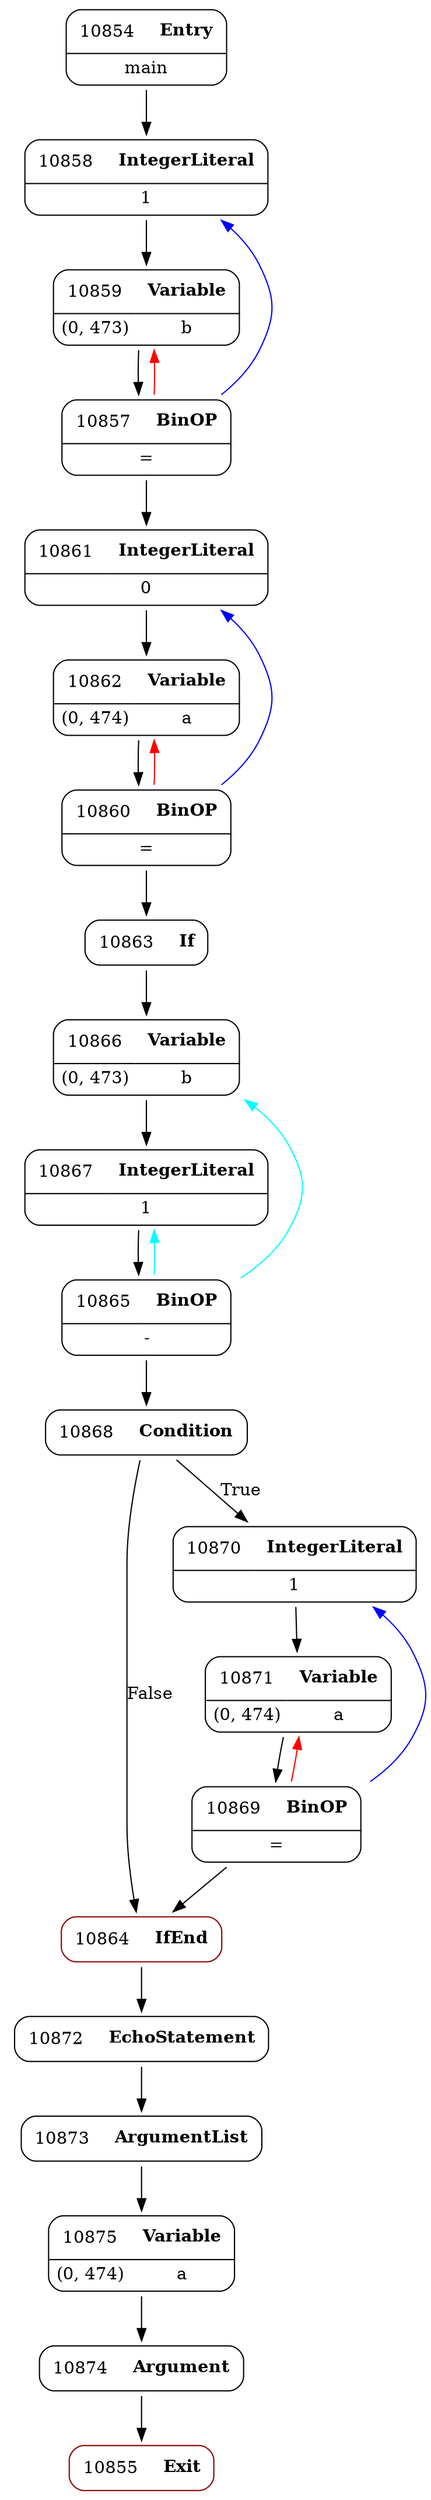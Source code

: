 digraph cfg {
node [shape=none];
10854 [label=<<TABLE border='1' cellspacing='0' cellpadding='10' style='rounded' ><TR><TD border='0'>10854</TD><TD border='0'><B>Entry</B></TD></TR><HR/><TR><TD border='0' cellpadding='5' colspan='2'>main</TD></TR></TABLE>>];
10854 -> 10858 [weight=2];
10855 [label=<<TABLE border='1' cellspacing='0' cellpadding='10' style='rounded'  color='#880000'><TR><TD border='0'>10855</TD><TD border='0'><B>Exit</B></TD></TR></TABLE>>];
10857 [label=<<TABLE border='1' cellspacing='0' cellpadding='10' style='rounded' ><TR><TD border='0'>10857</TD><TD border='0'><B>BinOP</B></TD></TR><HR/><TR><TD border='0' cellpadding='5' colspan='2'>=</TD></TR></TABLE>>];
10857 -> 10861 [weight=2];
10857 -> 10859 [constraint=false;color=red];
10857 -> 10858 [constraint=false;color=blue];
10858 [label=<<TABLE border='1' cellspacing='0' cellpadding='10' style='rounded' ><TR><TD border='0'>10858</TD><TD border='0'><B>IntegerLiteral</B></TD></TR><HR/><TR><TD border='0' cellpadding='5' colspan='2'>1</TD></TR></TABLE>>];
10858 -> 10859 [weight=2];
10859 [label=<<TABLE border='1' cellspacing='0' cellpadding='10' style='rounded' ><TR><TD border='0'>10859</TD><TD border='0'><B>Variable</B></TD></TR><HR/><TR><TD border='0' cellpadding='5'>(0, 473)</TD><TD border='0' cellpadding='5'>b</TD></TR></TABLE>>];
10859 -> 10857 [weight=2];
10860 [label=<<TABLE border='1' cellspacing='0' cellpadding='10' style='rounded' ><TR><TD border='0'>10860</TD><TD border='0'><B>BinOP</B></TD></TR><HR/><TR><TD border='0' cellpadding='5' colspan='2'>=</TD></TR></TABLE>>];
10860 -> 10863 [weight=2];
10860 -> 10862 [constraint=false;color=red];
10860 -> 10861 [constraint=false;color=blue];
10861 [label=<<TABLE border='1' cellspacing='0' cellpadding='10' style='rounded' ><TR><TD border='0'>10861</TD><TD border='0'><B>IntegerLiteral</B></TD></TR><HR/><TR><TD border='0' cellpadding='5' colspan='2'>0</TD></TR></TABLE>>];
10861 -> 10862 [weight=2];
10862 [label=<<TABLE border='1' cellspacing='0' cellpadding='10' style='rounded' ><TR><TD border='0'>10862</TD><TD border='0'><B>Variable</B></TD></TR><HR/><TR><TD border='0' cellpadding='5'>(0, 474)</TD><TD border='0' cellpadding='5'>a</TD></TR></TABLE>>];
10862 -> 10860 [weight=2];
10863 [label=<<TABLE border='1' cellspacing='0' cellpadding='10' style='rounded' ><TR><TD border='0'>10863</TD><TD border='0'><B>If</B></TD></TR></TABLE>>];
10863 -> 10866 [weight=2];
10864 [label=<<TABLE border='1' cellspacing='0' cellpadding='10' style='rounded'  color='#880000'><TR><TD border='0'>10864</TD><TD border='0'><B>IfEnd</B></TD></TR></TABLE>>];
10864 -> 10872 [weight=2];
10865 [label=<<TABLE border='1' cellspacing='0' cellpadding='10' style='rounded' ><TR><TD border='0'>10865</TD><TD border='0'><B>BinOP</B></TD></TR><HR/><TR><TD border='0' cellpadding='5' colspan='2'>-</TD></TR></TABLE>>];
10865 -> 10868 [weight=2];
10865 -> 10866 [constraint=false;color=cyan];
10865 -> 10867 [constraint=false;color=cyan];
10866 [label=<<TABLE border='1' cellspacing='0' cellpadding='10' style='rounded' ><TR><TD border='0'>10866</TD><TD border='0'><B>Variable</B></TD></TR><HR/><TR><TD border='0' cellpadding='5'>(0, 473)</TD><TD border='0' cellpadding='5'>b</TD></TR></TABLE>>];
10866 -> 10867 [weight=2];
10867 [label=<<TABLE border='1' cellspacing='0' cellpadding='10' style='rounded' ><TR><TD border='0'>10867</TD><TD border='0'><B>IntegerLiteral</B></TD></TR><HR/><TR><TD border='0' cellpadding='5' colspan='2'>1</TD></TR></TABLE>>];
10867 -> 10865 [weight=2];
10868 [label=<<TABLE border='1' cellspacing='0' cellpadding='10' style='rounded' ><TR><TD border='0'>10868</TD><TD border='0'><B>Condition</B></TD></TR></TABLE>>];
10868 -> 10870 [weight=2;label=True];
10868 -> 10864 [weight=2;label=False];
10869 [label=<<TABLE border='1' cellspacing='0' cellpadding='10' style='rounded' ><TR><TD border='0'>10869</TD><TD border='0'><B>BinOP</B></TD></TR><HR/><TR><TD border='0' cellpadding='5' colspan='2'>=</TD></TR></TABLE>>];
10869 -> 10864 [weight=2];
10869 -> 10871 [constraint=false;color=red];
10869 -> 10870 [constraint=false;color=blue];
10870 [label=<<TABLE border='1' cellspacing='0' cellpadding='10' style='rounded' ><TR><TD border='0'>10870</TD><TD border='0'><B>IntegerLiteral</B></TD></TR><HR/><TR><TD border='0' cellpadding='5' colspan='2'>1</TD></TR></TABLE>>];
10870 -> 10871 [weight=2];
10871 [label=<<TABLE border='1' cellspacing='0' cellpadding='10' style='rounded' ><TR><TD border='0'>10871</TD><TD border='0'><B>Variable</B></TD></TR><HR/><TR><TD border='0' cellpadding='5'>(0, 474)</TD><TD border='0' cellpadding='5'>a</TD></TR></TABLE>>];
10871 -> 10869 [weight=2];
10872 [label=<<TABLE border='1' cellspacing='0' cellpadding='10' style='rounded' ><TR><TD border='0'>10872</TD><TD border='0'><B>EchoStatement</B></TD></TR></TABLE>>];
10872 -> 10873 [weight=2];
10873 [label=<<TABLE border='1' cellspacing='0' cellpadding='10' style='rounded' ><TR><TD border='0'>10873</TD><TD border='0'><B>ArgumentList</B></TD></TR></TABLE>>];
10873 -> 10875 [weight=2];
10874 [label=<<TABLE border='1' cellspacing='0' cellpadding='10' style='rounded' ><TR><TD border='0'>10874</TD><TD border='0'><B>Argument</B></TD></TR></TABLE>>];
10874 -> 10855 [weight=2];
10875 [label=<<TABLE border='1' cellspacing='0' cellpadding='10' style='rounded' ><TR><TD border='0'>10875</TD><TD border='0'><B>Variable</B></TD></TR><HR/><TR><TD border='0' cellpadding='5'>(0, 474)</TD><TD border='0' cellpadding='5'>a</TD></TR></TABLE>>];
10875 -> 10874 [weight=2];
}
